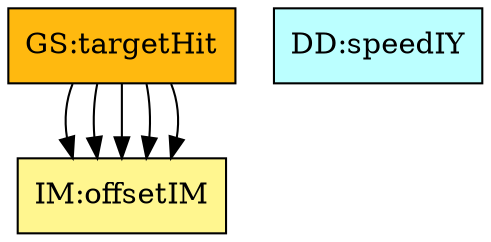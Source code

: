 digraph allvsr {
	instance:calcValues -> theory:flightduration;
	instance:calcValues -> theory:landingposition;
	instance:calcValues -> theory:offset;
	instance:outputValues -> theory:flightduration;
	instance:outputValues -> theory:offset;


	instance:twoDMotion	[shape=box, color=black, style=filled, fillcolor=mistyrose, label="A:twoDMotion"];
	instance:cartSyst	[shape=box, color=black, style=filled, fillcolor=mistyrose, label="A:cartSyst"];
	instance:yAxisGravity	[shape=box, color=black, style=filled, fillcolor=mistyrose, label="A:yAxisGravity"];
	instance:launchOrigin	[shape=box, color=black, style=filled, fillcolor=mistyrose, label="A:launchOrigin"];
	instance:targetXAxis	[shape=box, color=black, style=filled, fillcolor=mistyrose, label="A:targetXAxis"];
	instance:posXDirection	[shape=box, color=black, style=filled, fillcolor=mistyrose, label="A:posXDirection"];
	instance:constAccel	[shape=box, color=black, style=filled, fillcolor=mistyrose, label="A:constAccel"];
	instance:accelXZero	[shape=box, color=black, style=filled, fillcolor=mistyrose, label="A:accelXZero"];
	instance:accelYGravity	[shape=box, color=black, style=filled, fillcolor=mistyrose, label="A:accelYGravity"];
	instance:neglectDrag	[shape=box, color=black, style=filled, fillcolor=mistyrose, label="A:neglectDrag"];
	instance:pointMass	[shape=box, color=black, style=filled, fillcolor=mistyrose, label="A:pointMass"];
	instance:freeFlight	[shape=box, color=black, style=filled, fillcolor=mistyrose, label="A:freeFlight"];
	instance:neglectCurv	[shape=box, color=black, style=filled, fillcolor=mistyrose, label="A:neglectCurv"];
	instance:timeStartZero	[shape=box, color=black, style=filled, fillcolor=mistyrose, label="A:timeStartZero"];
	instance:gravAccelValue	[shape=box, color=black, style=filled, fillcolor=mistyrose, label="A:gravAccelValue"];

	subgraph A {
	rank="same"
	{instance:twoDMotion, instance:cartSyst, instance:yAxisGravity, instance:launchOrigin, instance:targetXAxis, instance:posXDirection, instance:constAccel, instance:accelXZero, instance:accelYGravity, instance:neglectDrag, instance:pointMass, instance:freeFlight, instance:neglectCurv, instance:timeStartZero, instance:gravAccelValue}
	}

	dataDefn:speed	[shape=box, color=black, style=filled, fillcolor=paleturquoise1, label="DD:vecMag"];
	dataDefn:ixVel	[shape=box, color=black, style=filled, fillcolor=paleturquoise1, label="DD:speedIX"];
	dataDefn:iyVel	[shape=box, color=black, style=filled, fillcolor=paleturquoise1, label="DD:speedIY"];

	subgraph DD {
	rank="same"
	{dataDefn:speed, dataDefn:ixVel, dataDefn:iyVel}
	}

	theory:accelerationTM	[shape=box, color=black, style=filled, fillcolor=pink, label="TM:acceleration"];
	theory:velocityTM	[shape=box, color=black, style=filled, fillcolor=pink, label="TM:velocity"];

	subgraph TM {
	rank="same"
	{theory:accelerationTM, theory:velocityTM}
	}

	theory:projSpeed	[shape=box, color=black, style=filled, fillcolor=palegreen, label="GD:rectVel"];
	theory:projPos	[shape=box, color=black, style=filled, fillcolor=palegreen, label="GD:rectPos"];
	theory:velocity	[shape=box, color=black, style=filled, fillcolor=palegreen, label="GD:velVec"];
	theory:position	[shape=box, color=black, style=filled, fillcolor=palegreen, label="GD:posVec"];

	subgraph GD {
	rank="same"
	{theory:projSpeed, theory:projPos, theory:velocity, theory:position}
	}

	theory:flightduration	[shape=box, color=black, style=filled, fillcolor=khaki1, label="IM:calOfLandingTime"];
	theory:landingposition	[shape=box, color=black, style=filled, fillcolor=khaki1, label="IM:calOfLandingDist"];
	theory:offset	[shape=box, color=black, style=filled, fillcolor=khaki1, label="IM:offsetIM"];

	subgraph IM {
	rank="same"
	{theory:flightduration, theory:landingposition, theory:offset}
	}

	instance:correct	[shape=box, color=black, style=filled, fillcolor=ivory, label="NFR:correct"];
	instance:verifiable	[shape=box, color=black, style=filled, fillcolor=ivory, label="NFR:verifiable"];
	instance:understandable	[shape=box, color=black, style=filled, fillcolor=ivory, label="NFR:understandable"];
	instance:reusable	[shape=box, color=black, style=filled, fillcolor=ivory, label="NFR:reusable"];
	instance:maintainable	[shape=box, color=black, style=filled, fillcolor=ivory, label="NFR:maintainable"];
	instance:portable	[shape=box, color=black, style=filled, fillcolor=ivory, label="NFR:portable"];
	instance:inputValues	[shape=box, color=black, style=filled, fillcolor=ivory, label="FR:inputValues"];
	instance:verifyInVals	[shape=box, color=black, style=filled, fillcolor=ivory, label="FR:verifyInVals"];
	instance:calcValues	[shape=box, color=black, style=filled, fillcolor=ivory, label="FR:calcValues"];
	instance:outputValues	[shape=box, color=black, style=filled, fillcolor=ivory, label="FR:outputValues"];

	subgraph NFR {
	rank="same"
	{instance:correct, instance:verifiable, instance:understandable, instance:reusable, instance:maintainable, instance:portable, instance:inputValues, instance:verifyInVals, instance:calcValues, instance:outputValues}
	}

	instance:targetHit	[shape=box, color=black, style=filled, fillcolor=darkgoldenrod1, label="GS:targetHit"];

	subgraph GS {
	rank="same"
	{instance:targetHit}
	}

}
